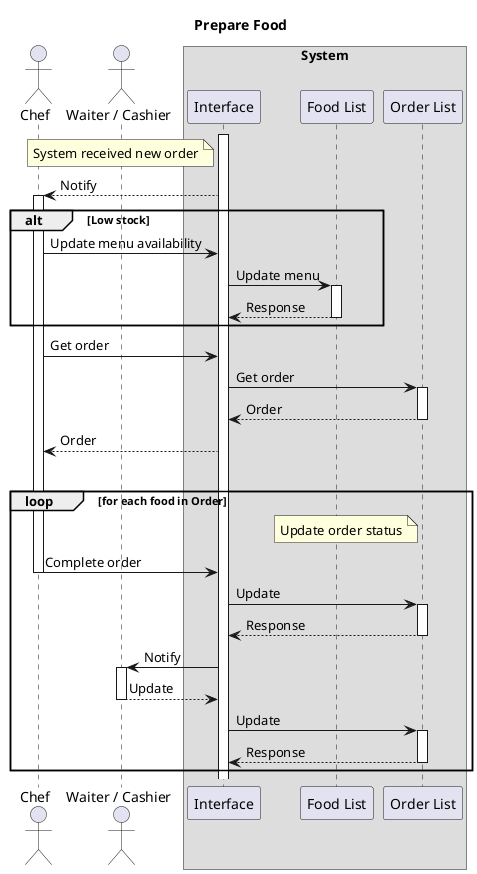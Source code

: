 @startuml Prepare Food

title Prepare Food

actor Chef
actor "Waiter / Cashier" as Useless
box System
    participant Interface
    participant "Food List" as Foods
    participant "Order List" as Orders
end box

note left Interface: System received new order
activate Interface
Interface --> Chef ++ : Notify  
alt Low stock
    Chef -> Interface: Update menu availability 
    Interface -> Foods ++ : Update menu
    return Response
end
Chef -> Interface: Get order
Interface -> Orders ++ : Get order
return Order
Interface --> Chef: Order

|||

loop for each food in Order
    note left Orders: Update order status
    Chef -> Interface -- : Complete order
    Interface -> Orders ++ : Update
    return Response

    Interface -> Useless ++ : Notify
    Return Update
    Interface -> Orders ++ : Update
    return Response
end

@enduml